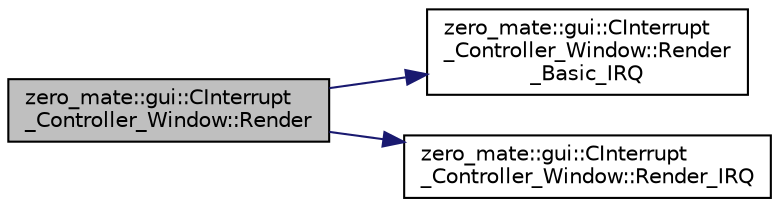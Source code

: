 digraph "zero_mate::gui::CInterrupt_Controller_Window::Render"
{
 // LATEX_PDF_SIZE
  bgcolor="transparent";
  edge [fontname="Helvetica",fontsize="10",labelfontname="Helvetica",labelfontsize="10"];
  node [fontname="Helvetica",fontsize="10",shape=record];
  rankdir="LR";
  Node1 [label="zero_mate::gui::CInterrupt\l_Controller_Window::Render",height=0.2,width=0.4,color="black", fillcolor="grey75", style="filled", fontcolor="black",tooltip=" "];
  Node1 -> Node2 [color="midnightblue",fontsize="10",style="solid",fontname="Helvetica"];
  Node2 [label="zero_mate::gui::CInterrupt\l_Controller_Window::Render\l_Basic_IRQ",height=0.2,width=0.4,color="black",URL="$classzero__mate_1_1gui_1_1CInterrupt__Controller__Window.html#a6eee7d9bfe0c0de70a7d6de4930f5c24",tooltip=" "];
  Node1 -> Node3 [color="midnightblue",fontsize="10",style="solid",fontname="Helvetica"];
  Node3 [label="zero_mate::gui::CInterrupt\l_Controller_Window::Render_IRQ",height=0.2,width=0.4,color="black",URL="$classzero__mate_1_1gui_1_1CInterrupt__Controller__Window.html#ad8c78e644d2c44df8c676d1c33afdd39",tooltip=" "];
}
